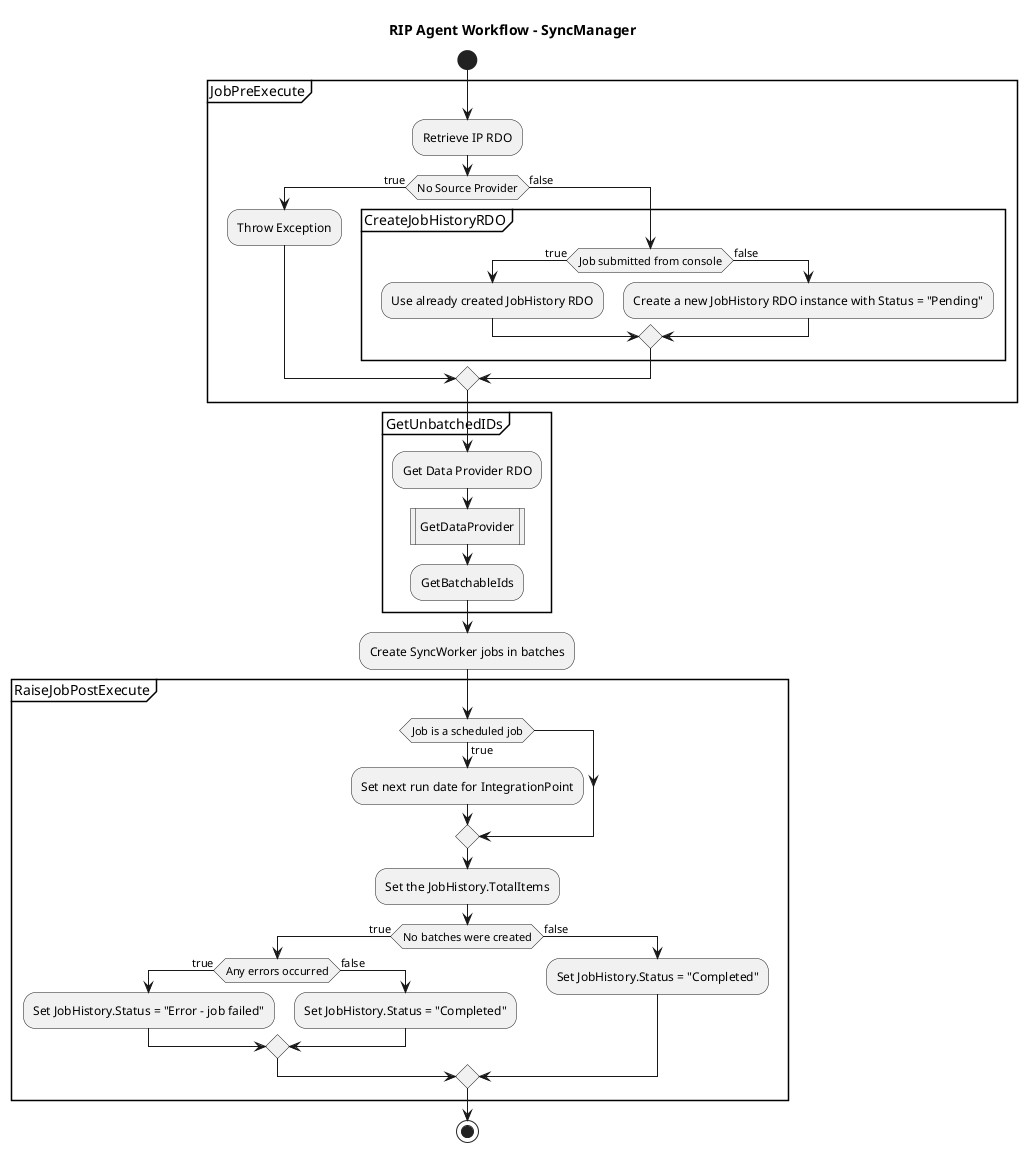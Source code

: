 @startuml

title RIP Agent Workflow - SyncManager


start

partition JobPreExecute {
    :Retrieve IP RDO;
    if (No Source Provider) then (true)
        :Throw Exception;
    else (false)
        partition CreateJobHistoryRDO {
            if (Job submitted from console) then (true)
                :Use already created JobHistory RDO; 
            else (false)
                :Create a new JobHistory RDO instance with Status = "Pending";
            endif
        }
    endif
}

partition GetUnbatchedIDs {
    :Get Data Provider RDO;
    :GetDataProvider|
    :GetBatchableIds;
}

:Create SyncWorker jobs in batches;

partition RaiseJobPostExecute {
    if (Job is a scheduled job) then (true)
        :Set next run date for IntegrationPoint;
    endif
    
    :Set the JobHistory.TotalItems;
    if (No batches were created) then (true)
        if (Any errors occurred) then (true)
            :Set JobHistory.Status = "Error - job failed";
        else (false)
            :Set JobHistory.Status = "Completed";
        endif
	else (false)
		:Set JobHistory.Status = "Completed";
    endif
}
stop

@enduml